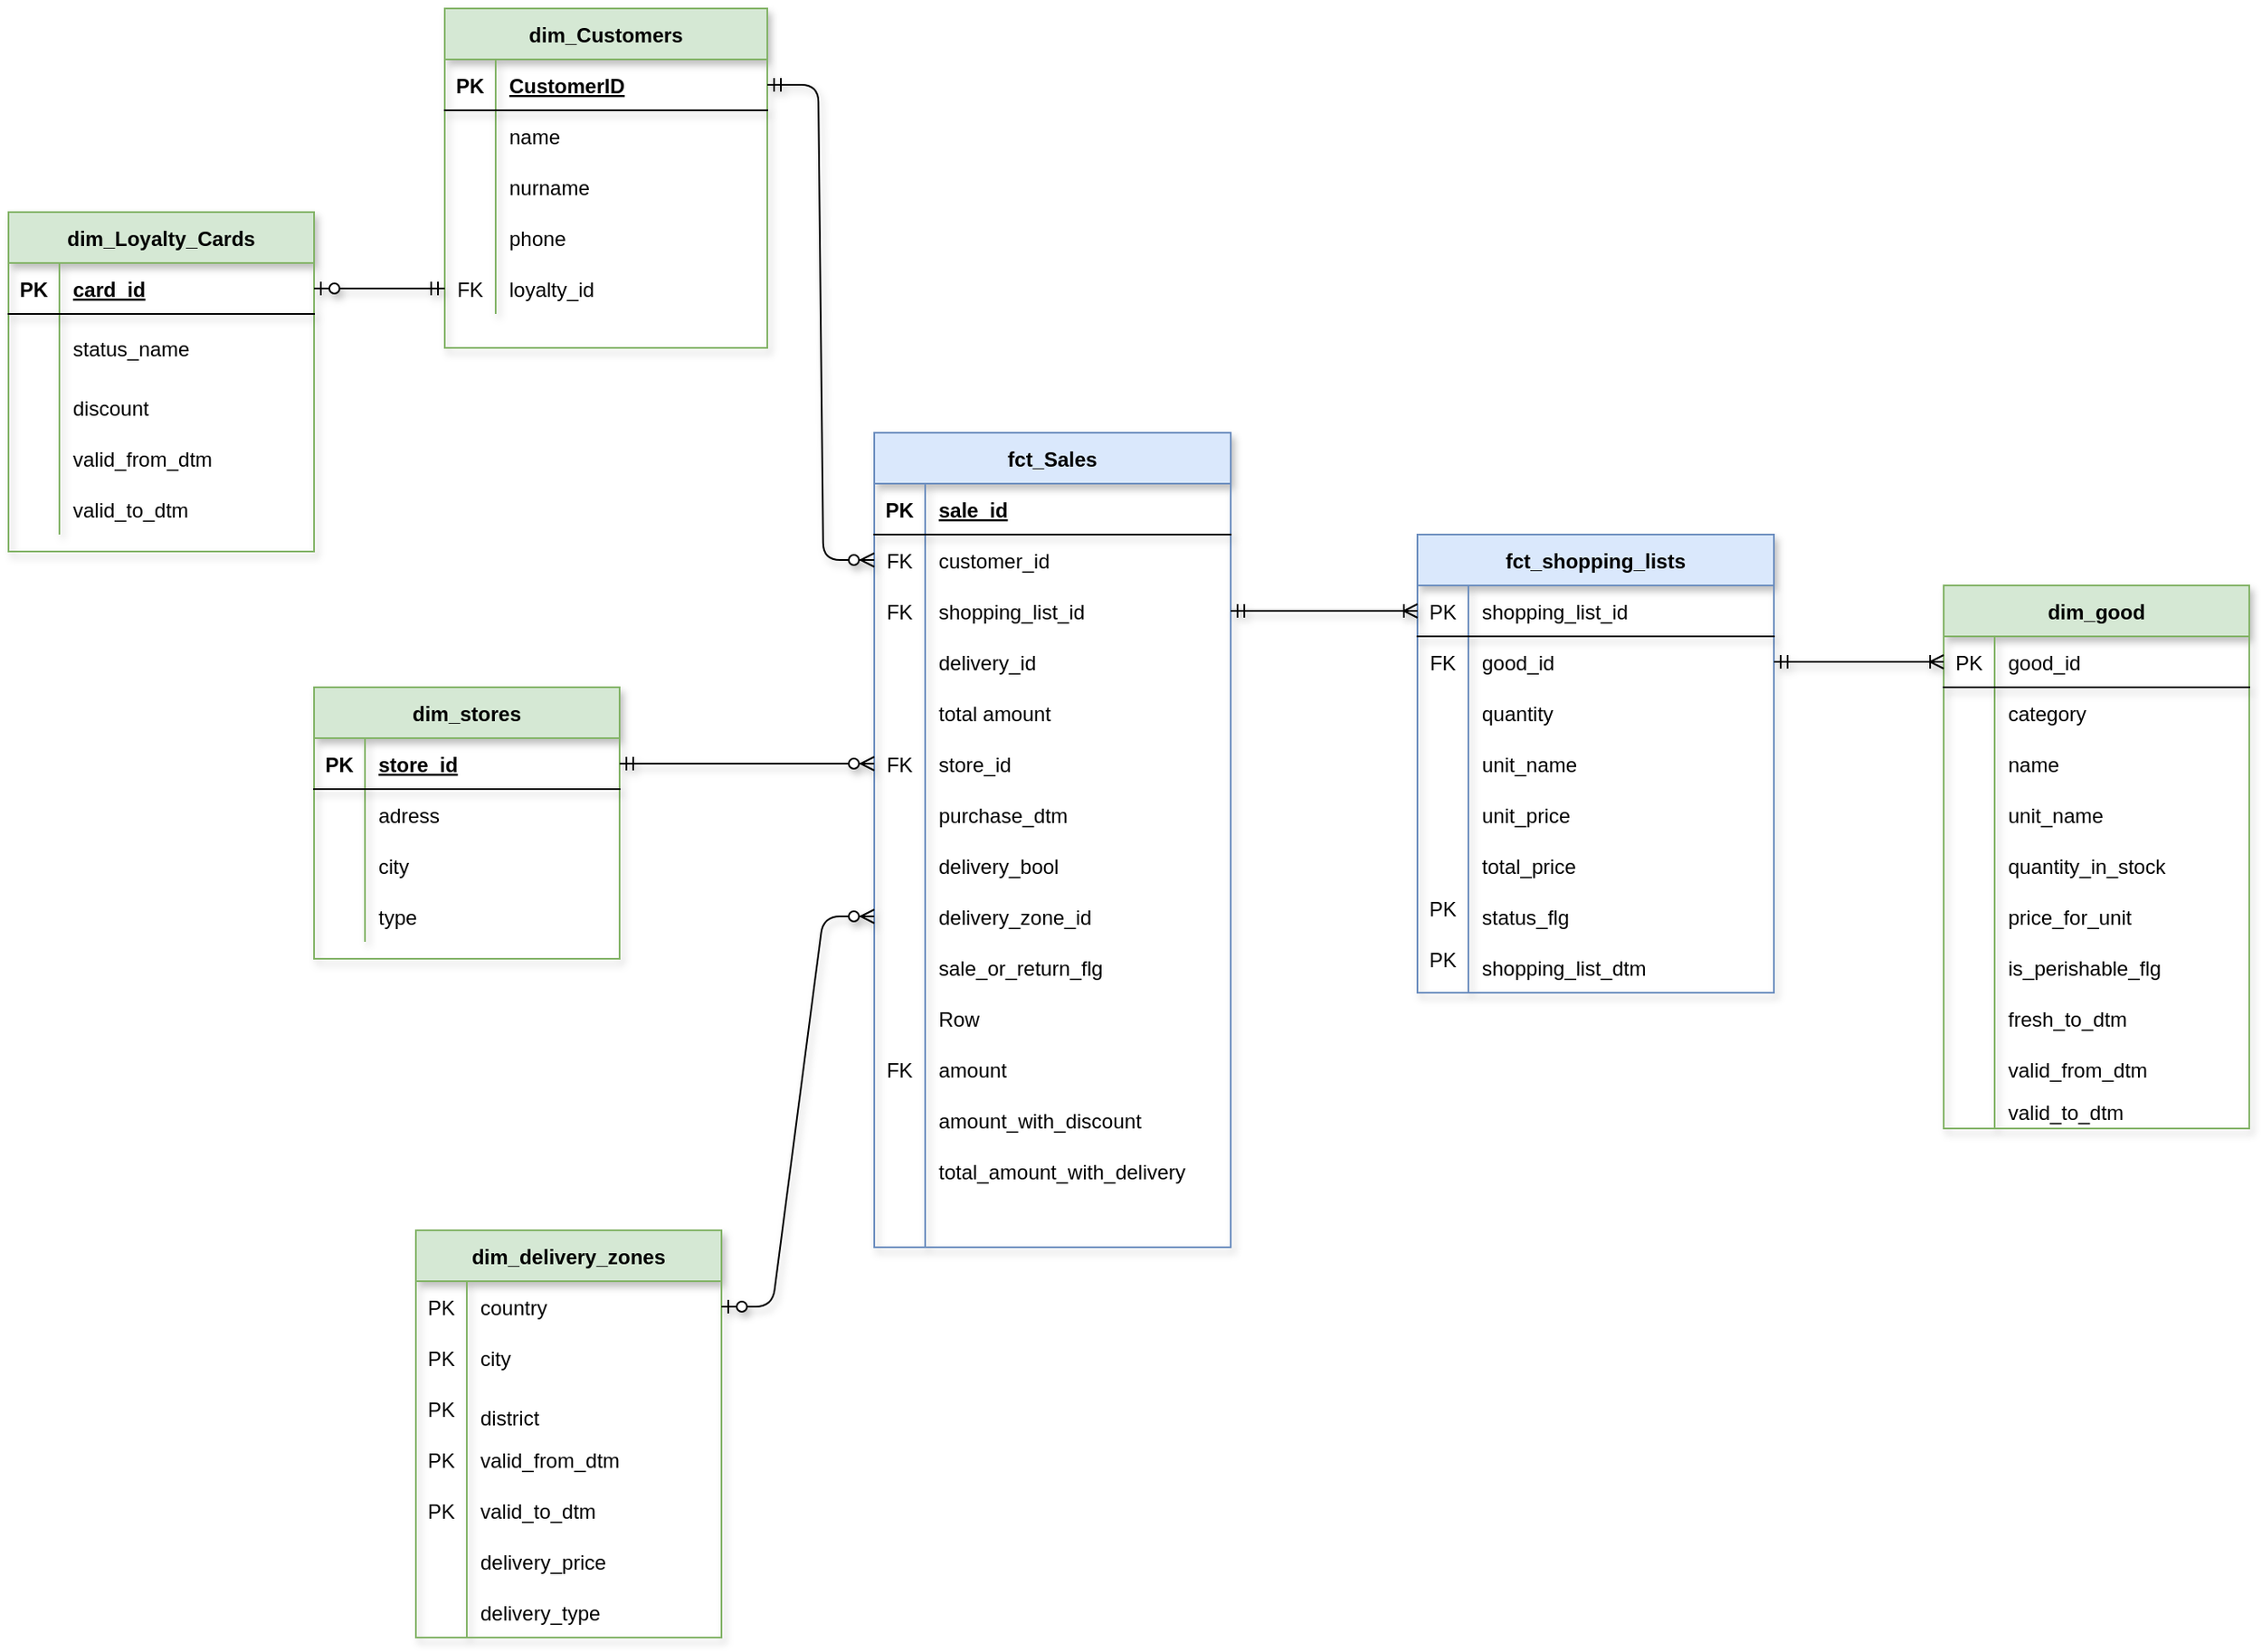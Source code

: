 <mxfile version="15.0.5" type="github">
  <diagram id="3vztMz24TurzWw2ImpLo" name="Page-1">
    <mxGraphModel dx="3254" dy="2150" grid="1" gridSize="10" guides="1" tooltips="1" connect="1" arrows="1" fold="1" page="1" pageScale="1" pageWidth="827" pageHeight="1169" math="0" shadow="0">
      <root>
        <mxCell id="0" />
        <mxCell id="1" parent="0" />
        <mxCell id="bvBYRbE7kQgS4omnUVZM-2" value="fct_Sales" style="shape=table;startSize=30;container=1;collapsible=1;childLayout=tableLayout;fixedRows=1;rowLines=0;fontStyle=1;align=center;resizeLast=1;fillColor=#dae8fc;strokeColor=#6c8ebf;shadow=1;" parent="1" vertex="1">
          <mxGeometry x="-600" y="-770" width="210" height="480" as="geometry" />
        </mxCell>
        <mxCell id="bvBYRbE7kQgS4omnUVZM-3" value="" style="shape=partialRectangle;collapsible=0;dropTarget=0;pointerEvents=0;fillColor=none;top=0;left=0;bottom=1;right=0;points=[[0,0.5],[1,0.5]];portConstraint=eastwest;shadow=1;" parent="bvBYRbE7kQgS4omnUVZM-2" vertex="1">
          <mxGeometry y="30" width="210" height="30" as="geometry" />
        </mxCell>
        <mxCell id="bvBYRbE7kQgS4omnUVZM-4" value="PK" style="shape=partialRectangle;connectable=0;fillColor=none;top=0;left=0;bottom=0;right=0;fontStyle=1;overflow=hidden;shadow=1;" parent="bvBYRbE7kQgS4omnUVZM-3" vertex="1">
          <mxGeometry width="30" height="30" as="geometry" />
        </mxCell>
        <mxCell id="bvBYRbE7kQgS4omnUVZM-5" value="sale_id" style="shape=partialRectangle;connectable=0;fillColor=none;top=0;left=0;bottom=0;right=0;align=left;spacingLeft=6;fontStyle=5;overflow=hidden;shadow=1;" parent="bvBYRbE7kQgS4omnUVZM-3" vertex="1">
          <mxGeometry x="30" width="180" height="30" as="geometry" />
        </mxCell>
        <mxCell id="bvBYRbE7kQgS4omnUVZM-6" value="" style="shape=partialRectangle;collapsible=0;dropTarget=0;pointerEvents=0;fillColor=none;top=0;left=0;bottom=0;right=0;points=[[0,0.5],[1,0.5]];portConstraint=eastwest;shadow=1;" parent="bvBYRbE7kQgS4omnUVZM-2" vertex="1">
          <mxGeometry y="60" width="210" height="30" as="geometry" />
        </mxCell>
        <mxCell id="bvBYRbE7kQgS4omnUVZM-7" value="FK" style="shape=partialRectangle;connectable=0;fillColor=none;top=0;left=0;bottom=0;right=0;editable=1;overflow=hidden;shadow=1;" parent="bvBYRbE7kQgS4omnUVZM-6" vertex="1">
          <mxGeometry width="30" height="30" as="geometry" />
        </mxCell>
        <mxCell id="bvBYRbE7kQgS4omnUVZM-8" value="customer_id" style="shape=partialRectangle;connectable=0;fillColor=none;top=0;left=0;bottom=0;right=0;align=left;spacingLeft=6;overflow=hidden;shadow=1;" parent="bvBYRbE7kQgS4omnUVZM-6" vertex="1">
          <mxGeometry x="30" width="180" height="30" as="geometry" />
        </mxCell>
        <mxCell id="2JttBLaBgeeHRUkPsfev-102" value="" style="shape=partialRectangle;collapsible=0;dropTarget=0;pointerEvents=0;fillColor=none;top=0;left=0;bottom=0;right=0;points=[[0,0.5],[1,0.5]];portConstraint=eastwest;shadow=1;" parent="bvBYRbE7kQgS4omnUVZM-2" vertex="1">
          <mxGeometry y="90" width="210" height="30" as="geometry" />
        </mxCell>
        <mxCell id="2JttBLaBgeeHRUkPsfev-103" value="FK" style="shape=partialRectangle;connectable=0;fillColor=none;top=0;left=0;bottom=0;right=0;fontStyle=0;overflow=hidden;shadow=1;" parent="2JttBLaBgeeHRUkPsfev-102" vertex="1">
          <mxGeometry width="30" height="30" as="geometry" />
        </mxCell>
        <mxCell id="2JttBLaBgeeHRUkPsfev-104" value="shopping_list_id" style="shape=partialRectangle;connectable=0;fillColor=none;top=0;left=0;bottom=0;right=0;align=left;spacingLeft=6;fontStyle=0;overflow=hidden;shadow=1;" parent="2JttBLaBgeeHRUkPsfev-102" vertex="1">
          <mxGeometry x="30" width="180" height="30" as="geometry" />
        </mxCell>
        <mxCell id="bvBYRbE7kQgS4omnUVZM-9" value="" style="shape=partialRectangle;collapsible=0;dropTarget=0;pointerEvents=0;fillColor=none;top=0;left=0;bottom=0;right=0;points=[[0,0.5],[1,0.5]];portConstraint=eastwest;shadow=1;" parent="bvBYRbE7kQgS4omnUVZM-2" vertex="1">
          <mxGeometry y="120" width="210" height="30" as="geometry" />
        </mxCell>
        <mxCell id="bvBYRbE7kQgS4omnUVZM-10" value="" style="shape=partialRectangle;connectable=0;fillColor=none;top=0;left=0;bottom=0;right=0;editable=1;overflow=hidden;shadow=1;" parent="bvBYRbE7kQgS4omnUVZM-9" vertex="1">
          <mxGeometry width="30" height="30" as="geometry" />
        </mxCell>
        <mxCell id="bvBYRbE7kQgS4omnUVZM-11" value="delivery_id" style="shape=partialRectangle;connectable=0;fillColor=none;top=0;left=0;bottom=0;right=0;align=left;spacingLeft=6;overflow=hidden;shadow=1;" parent="bvBYRbE7kQgS4omnUVZM-9" vertex="1">
          <mxGeometry x="30" width="180" height="30" as="geometry" />
        </mxCell>
        <mxCell id="AbIgpDq-_zw52gkLQe48-42" value="" style="shape=partialRectangle;collapsible=0;dropTarget=0;pointerEvents=0;fillColor=none;top=0;left=0;bottom=0;right=0;points=[[0,0.5],[1,0.5]];portConstraint=eastwest;align=left;shadow=1;" parent="bvBYRbE7kQgS4omnUVZM-2" vertex="1">
          <mxGeometry y="150" width="210" height="30" as="geometry" />
        </mxCell>
        <mxCell id="AbIgpDq-_zw52gkLQe48-43" value="" style="shape=partialRectangle;connectable=0;fillColor=none;top=0;left=0;bottom=0;right=0;fontStyle=0;overflow=hidden;shadow=1;" parent="AbIgpDq-_zw52gkLQe48-42" vertex="1">
          <mxGeometry width="30" height="30" as="geometry" />
        </mxCell>
        <mxCell id="AbIgpDq-_zw52gkLQe48-44" value="total amount" style="shape=partialRectangle;connectable=0;fillColor=none;top=0;left=0;bottom=0;right=0;align=left;spacingLeft=6;fontStyle=0;overflow=hidden;shadow=1;" parent="AbIgpDq-_zw52gkLQe48-42" vertex="1">
          <mxGeometry x="30" width="180" height="30" as="geometry" />
        </mxCell>
        <mxCell id="AbIgpDq-_zw52gkLQe48-46" value="" style="shape=partialRectangle;collapsible=0;dropTarget=0;pointerEvents=0;fillColor=none;top=0;left=0;bottom=0;right=0;points=[[0,0.5],[1,0.5]];portConstraint=eastwest;shadow=1;" parent="bvBYRbE7kQgS4omnUVZM-2" vertex="1">
          <mxGeometry y="180" width="210" height="30" as="geometry" />
        </mxCell>
        <mxCell id="AbIgpDq-_zw52gkLQe48-47" value="FK" style="shape=partialRectangle;connectable=0;fillColor=none;top=0;left=0;bottom=0;right=0;fontStyle=0;overflow=hidden;shadow=1;" parent="AbIgpDq-_zw52gkLQe48-46" vertex="1">
          <mxGeometry width="30" height="30" as="geometry" />
        </mxCell>
        <mxCell id="AbIgpDq-_zw52gkLQe48-48" value="store_id" style="shape=partialRectangle;connectable=0;fillColor=none;top=0;left=0;bottom=0;right=0;align=left;spacingLeft=6;fontStyle=0;overflow=hidden;shadow=1;" parent="AbIgpDq-_zw52gkLQe48-46" vertex="1">
          <mxGeometry x="30" width="180" height="30" as="geometry" />
        </mxCell>
        <mxCell id="AbIgpDq-_zw52gkLQe48-50" value="" style="shape=partialRectangle;collapsible=0;dropTarget=0;pointerEvents=0;fillColor=none;top=0;left=0;bottom=0;right=0;points=[[0,0.5],[1,0.5]];portConstraint=eastwest;shadow=1;" parent="bvBYRbE7kQgS4omnUVZM-2" vertex="1">
          <mxGeometry y="210" width="210" height="30" as="geometry" />
        </mxCell>
        <mxCell id="AbIgpDq-_zw52gkLQe48-51" value="" style="shape=partialRectangle;connectable=0;fillColor=none;top=0;left=0;bottom=0;right=0;fontStyle=0;overflow=hidden;shadow=1;" parent="AbIgpDq-_zw52gkLQe48-50" vertex="1">
          <mxGeometry width="30" height="30" as="geometry" />
        </mxCell>
        <mxCell id="AbIgpDq-_zw52gkLQe48-52" value="purchase_dtm" style="shape=partialRectangle;connectable=0;fillColor=none;top=0;left=0;bottom=0;right=0;align=left;spacingLeft=6;fontStyle=0;overflow=hidden;shadow=1;" parent="AbIgpDq-_zw52gkLQe48-50" vertex="1">
          <mxGeometry x="30" width="180" height="30" as="geometry" />
        </mxCell>
        <mxCell id="ls4i8sB4guF4dH7JO23H-52" value="" style="shape=partialRectangle;collapsible=0;dropTarget=0;pointerEvents=0;fillColor=none;top=0;left=0;bottom=0;right=0;points=[[0,0.5],[1,0.5]];portConstraint=eastwest;shadow=1;" vertex="1" parent="bvBYRbE7kQgS4omnUVZM-2">
          <mxGeometry y="240" width="210" height="30" as="geometry" />
        </mxCell>
        <mxCell id="ls4i8sB4guF4dH7JO23H-53" value="" style="shape=partialRectangle;connectable=0;fillColor=none;top=0;left=0;bottom=0;right=0;editable=1;overflow=hidden;shadow=1;" vertex="1" parent="ls4i8sB4guF4dH7JO23H-52">
          <mxGeometry width="30" height="30" as="geometry" />
        </mxCell>
        <mxCell id="ls4i8sB4guF4dH7JO23H-54" value="delivery_bool" style="shape=partialRectangle;connectable=0;fillColor=none;top=0;left=0;bottom=0;right=0;align=left;spacingLeft=6;overflow=hidden;shadow=1;" vertex="1" parent="ls4i8sB4guF4dH7JO23H-52">
          <mxGeometry x="30" width="180" height="30" as="geometry" />
        </mxCell>
        <mxCell id="ls4i8sB4guF4dH7JO23H-58" value="" style="shape=partialRectangle;collapsible=0;dropTarget=0;pointerEvents=0;fillColor=none;top=0;left=0;bottom=0;right=0;points=[[0,0.5],[1,0.5]];portConstraint=eastwest;shadow=1;" vertex="1" parent="bvBYRbE7kQgS4omnUVZM-2">
          <mxGeometry y="270" width="210" height="30" as="geometry" />
        </mxCell>
        <mxCell id="ls4i8sB4guF4dH7JO23H-59" value="" style="shape=partialRectangle;connectable=0;fillColor=none;top=0;left=0;bottom=0;right=0;editable=1;overflow=hidden;shadow=1;" vertex="1" parent="ls4i8sB4guF4dH7JO23H-58">
          <mxGeometry width="30" height="30" as="geometry" />
        </mxCell>
        <mxCell id="ls4i8sB4guF4dH7JO23H-60" value="delivery_zone_id" style="shape=partialRectangle;connectable=0;fillColor=none;top=0;left=0;bottom=0;right=0;align=left;spacingLeft=6;overflow=hidden;shadow=1;" vertex="1" parent="ls4i8sB4guF4dH7JO23H-58">
          <mxGeometry x="30" width="180" height="30" as="geometry" />
        </mxCell>
        <mxCell id="teq1aFW5qWjfhTC98Dd9-1" value="" style="shape=partialRectangle;collapsible=0;dropTarget=0;pointerEvents=0;fillColor=none;top=0;left=0;bottom=0;right=0;points=[[0,0.5],[1,0.5]];portConstraint=eastwest;shadow=1;" parent="bvBYRbE7kQgS4omnUVZM-2" vertex="1">
          <mxGeometry y="300" width="210" height="30" as="geometry" />
        </mxCell>
        <mxCell id="teq1aFW5qWjfhTC98Dd9-2" value="" style="shape=partialRectangle;connectable=0;fillColor=none;top=0;left=0;bottom=0;right=0;editable=1;overflow=hidden;shadow=1;" parent="teq1aFW5qWjfhTC98Dd9-1" vertex="1">
          <mxGeometry width="30" height="30" as="geometry" />
        </mxCell>
        <mxCell id="teq1aFW5qWjfhTC98Dd9-3" value="sale_or_return_flg" style="shape=partialRectangle;connectable=0;fillColor=none;top=0;left=0;bottom=0;right=0;align=left;spacingLeft=6;overflow=hidden;shadow=1;" parent="teq1aFW5qWjfhTC98Dd9-1" vertex="1">
          <mxGeometry x="30" width="180" height="30" as="geometry" />
        </mxCell>
        <mxCell id="ls4i8sB4guF4dH7JO23H-129" value="" style="shape=partialRectangle;collapsible=0;dropTarget=0;pointerEvents=0;fillColor=none;top=0;left=0;bottom=0;right=0;points=[[0,0.5],[1,0.5]];portConstraint=eastwest;shadow=1;" vertex="1" parent="bvBYRbE7kQgS4omnUVZM-2">
          <mxGeometry y="330" width="210" height="30" as="geometry" />
        </mxCell>
        <mxCell id="ls4i8sB4guF4dH7JO23H-130" value="" style="shape=partialRectangle;connectable=0;fillColor=none;top=0;left=0;bottom=0;right=0;editable=1;overflow=hidden;shadow=1;" vertex="1" parent="ls4i8sB4guF4dH7JO23H-129">
          <mxGeometry width="30" height="30" as="geometry" />
        </mxCell>
        <mxCell id="ls4i8sB4guF4dH7JO23H-131" value="Row" style="shape=partialRectangle;connectable=0;fillColor=none;top=0;left=0;bottom=0;right=0;align=left;spacingLeft=6;overflow=hidden;shadow=1;" vertex="1" parent="ls4i8sB4guF4dH7JO23H-129">
          <mxGeometry x="30" width="180" height="30" as="geometry" />
        </mxCell>
        <mxCell id="bvBYRbE7kQgS4omnUVZM-12" value="" style="shape=partialRectangle;collapsible=0;dropTarget=0;pointerEvents=0;fillColor=none;top=0;left=0;bottom=0;right=0;points=[[0,0.5],[1,0.5]];portConstraint=eastwest;shadow=1;" parent="bvBYRbE7kQgS4omnUVZM-2" vertex="1">
          <mxGeometry y="360" width="210" height="30" as="geometry" />
        </mxCell>
        <mxCell id="bvBYRbE7kQgS4omnUVZM-13" value="" style="shape=partialRectangle;connectable=0;fillColor=none;top=0;left=0;bottom=0;right=0;editable=1;overflow=hidden;shadow=1;" parent="bvBYRbE7kQgS4omnUVZM-12" vertex="1">
          <mxGeometry width="30" height="30" as="geometry" />
        </mxCell>
        <mxCell id="bvBYRbE7kQgS4omnUVZM-14" value="amount" style="shape=partialRectangle;connectable=0;fillColor=none;top=0;left=0;bottom=0;right=0;align=left;spacingLeft=6;overflow=hidden;shadow=1;" parent="bvBYRbE7kQgS4omnUVZM-12" vertex="1">
          <mxGeometry x="30" width="180" height="30" as="geometry" />
        </mxCell>
        <mxCell id="2JttBLaBgeeHRUkPsfev-108" value="" style="shape=partialRectangle;collapsible=0;dropTarget=0;pointerEvents=0;fillColor=none;top=0;left=0;bottom=0;right=0;points=[[0,0.5],[1,0.5]];portConstraint=eastwest;shadow=1;" parent="bvBYRbE7kQgS4omnUVZM-2" vertex="1">
          <mxGeometry y="390" width="210" height="30" as="geometry" />
        </mxCell>
        <mxCell id="2JttBLaBgeeHRUkPsfev-109" value="" style="shape=partialRectangle;connectable=0;fillColor=none;top=0;left=0;bottom=0;right=0;editable=1;overflow=hidden;shadow=1;" parent="2JttBLaBgeeHRUkPsfev-108" vertex="1">
          <mxGeometry width="30" height="30" as="geometry" />
        </mxCell>
        <mxCell id="2JttBLaBgeeHRUkPsfev-110" value="amount_with_discount" style="shape=partialRectangle;connectable=0;fillColor=none;top=0;left=0;bottom=0;right=0;align=left;spacingLeft=6;overflow=hidden;shadow=1;" parent="2JttBLaBgeeHRUkPsfev-108" vertex="1">
          <mxGeometry x="30" width="180" height="30" as="geometry" />
        </mxCell>
        <mxCell id="2JttBLaBgeeHRUkPsfev-105" value="" style="shape=partialRectangle;collapsible=0;dropTarget=0;pointerEvents=0;fillColor=none;top=0;left=0;bottom=0;right=0;points=[[0,0.5],[1,0.5]];portConstraint=eastwest;shadow=1;" parent="bvBYRbE7kQgS4omnUVZM-2" vertex="1">
          <mxGeometry y="420" width="210" height="30" as="geometry" />
        </mxCell>
        <mxCell id="2JttBLaBgeeHRUkPsfev-106" value="" style="shape=partialRectangle;connectable=0;fillColor=none;top=0;left=0;bottom=0;right=0;editable=1;overflow=hidden;shadow=1;" parent="2JttBLaBgeeHRUkPsfev-105" vertex="1">
          <mxGeometry width="30" height="30" as="geometry" />
        </mxCell>
        <mxCell id="2JttBLaBgeeHRUkPsfev-107" value="total_amount_with_delivery" style="shape=partialRectangle;connectable=0;fillColor=none;top=0;left=0;bottom=0;right=0;align=left;spacingLeft=6;overflow=hidden;shadow=1;" parent="2JttBLaBgeeHRUkPsfev-105" vertex="1">
          <mxGeometry x="30" width="180" height="30" as="geometry" />
        </mxCell>
        <mxCell id="AbIgpDq-_zw52gkLQe48-56" value="" style="shape=partialRectangle;collapsible=0;dropTarget=0;pointerEvents=0;fillColor=none;top=0;left=0;bottom=0;right=0;points=[[0,0.5],[1,0.5]];portConstraint=eastwest;shadow=1;" parent="bvBYRbE7kQgS4omnUVZM-2" vertex="1">
          <mxGeometry y="450" width="210" height="30" as="geometry" />
        </mxCell>
        <mxCell id="AbIgpDq-_zw52gkLQe48-57" value="" style="shape=partialRectangle;connectable=0;fillColor=none;top=0;left=0;bottom=0;right=0;fontStyle=0;overflow=hidden;shadow=1;" parent="AbIgpDq-_zw52gkLQe48-56" vertex="1">
          <mxGeometry width="30" height="30" as="geometry" />
        </mxCell>
        <mxCell id="AbIgpDq-_zw52gkLQe48-58" value="" style="shape=partialRectangle;connectable=0;fillColor=none;top=0;left=0;bottom=0;right=0;align=left;spacingLeft=6;fontStyle=0;overflow=hidden;shadow=1;" parent="AbIgpDq-_zw52gkLQe48-56" vertex="1">
          <mxGeometry x="30" width="180" height="30" as="geometry" />
        </mxCell>
        <mxCell id="bvBYRbE7kQgS4omnUVZM-15" value="dim_Customers" style="shape=table;startSize=30;container=1;collapsible=1;childLayout=tableLayout;fixedRows=1;rowLines=0;fontStyle=1;align=center;resizeLast=1;fillColor=#d5e8d4;strokeColor=#82b366;shadow=1;" parent="1" vertex="1">
          <mxGeometry x="-853" y="-1020" width="190" height="200" as="geometry" />
        </mxCell>
        <mxCell id="bvBYRbE7kQgS4omnUVZM-16" value="" style="shape=partialRectangle;collapsible=0;dropTarget=0;pointerEvents=0;fillColor=none;top=0;left=0;bottom=1;right=0;points=[[0,0.5],[1,0.5]];portConstraint=eastwest;shadow=1;" parent="bvBYRbE7kQgS4omnUVZM-15" vertex="1">
          <mxGeometry y="30" width="190" height="30" as="geometry" />
        </mxCell>
        <mxCell id="bvBYRbE7kQgS4omnUVZM-17" value="PK" style="shape=partialRectangle;connectable=0;fillColor=none;top=0;left=0;bottom=0;right=0;fontStyle=1;overflow=hidden;shadow=1;" parent="bvBYRbE7kQgS4omnUVZM-16" vertex="1">
          <mxGeometry width="30" height="30" as="geometry" />
        </mxCell>
        <mxCell id="bvBYRbE7kQgS4omnUVZM-18" value="CustomerID" style="shape=partialRectangle;connectable=0;fillColor=none;top=0;left=0;bottom=0;right=0;align=left;spacingLeft=6;fontStyle=5;overflow=hidden;shadow=1;" parent="bvBYRbE7kQgS4omnUVZM-16" vertex="1">
          <mxGeometry x="30" width="160" height="30" as="geometry" />
        </mxCell>
        <mxCell id="bvBYRbE7kQgS4omnUVZM-19" value="" style="shape=partialRectangle;collapsible=0;dropTarget=0;pointerEvents=0;fillColor=none;top=0;left=0;bottom=0;right=0;points=[[0,0.5],[1,0.5]];portConstraint=eastwest;shadow=1;" parent="bvBYRbE7kQgS4omnUVZM-15" vertex="1">
          <mxGeometry y="60" width="190" height="30" as="geometry" />
        </mxCell>
        <mxCell id="bvBYRbE7kQgS4omnUVZM-20" value="" style="shape=partialRectangle;connectable=0;fillColor=none;top=0;left=0;bottom=0;right=0;editable=1;overflow=hidden;shadow=1;" parent="bvBYRbE7kQgS4omnUVZM-19" vertex="1">
          <mxGeometry width="30" height="30" as="geometry" />
        </mxCell>
        <mxCell id="bvBYRbE7kQgS4omnUVZM-21" value="name" style="shape=partialRectangle;connectable=0;fillColor=none;top=0;left=0;bottom=0;right=0;align=left;spacingLeft=6;overflow=hidden;shadow=1;" parent="bvBYRbE7kQgS4omnUVZM-19" vertex="1">
          <mxGeometry x="30" width="160" height="30" as="geometry" />
        </mxCell>
        <mxCell id="bvBYRbE7kQgS4omnUVZM-22" value="" style="shape=partialRectangle;collapsible=0;dropTarget=0;pointerEvents=0;fillColor=none;top=0;left=0;bottom=0;right=0;points=[[0,0.5],[1,0.5]];portConstraint=eastwest;shadow=1;" parent="bvBYRbE7kQgS4omnUVZM-15" vertex="1">
          <mxGeometry y="90" width="190" height="30" as="geometry" />
        </mxCell>
        <mxCell id="bvBYRbE7kQgS4omnUVZM-23" value="" style="shape=partialRectangle;connectable=0;fillColor=none;top=0;left=0;bottom=0;right=0;editable=1;overflow=hidden;shadow=1;" parent="bvBYRbE7kQgS4omnUVZM-22" vertex="1">
          <mxGeometry width="30" height="30" as="geometry" />
        </mxCell>
        <mxCell id="bvBYRbE7kQgS4omnUVZM-24" value="nurname" style="shape=partialRectangle;connectable=0;fillColor=none;top=0;left=0;bottom=0;right=0;align=left;spacingLeft=6;overflow=hidden;shadow=1;" parent="bvBYRbE7kQgS4omnUVZM-22" vertex="1">
          <mxGeometry x="30" width="160" height="30" as="geometry" />
        </mxCell>
        <mxCell id="bvBYRbE7kQgS4omnUVZM-25" value="" style="shape=partialRectangle;collapsible=0;dropTarget=0;pointerEvents=0;fillColor=none;top=0;left=0;bottom=0;right=0;points=[[0,0.5],[1,0.5]];portConstraint=eastwest;shadow=1;" parent="bvBYRbE7kQgS4omnUVZM-15" vertex="1">
          <mxGeometry y="120" width="190" height="30" as="geometry" />
        </mxCell>
        <mxCell id="bvBYRbE7kQgS4omnUVZM-26" value="" style="shape=partialRectangle;connectable=0;fillColor=none;top=0;left=0;bottom=0;right=0;editable=1;overflow=hidden;shadow=1;" parent="bvBYRbE7kQgS4omnUVZM-25" vertex="1">
          <mxGeometry width="30" height="30" as="geometry" />
        </mxCell>
        <mxCell id="bvBYRbE7kQgS4omnUVZM-27" value="phone" style="shape=partialRectangle;connectable=0;fillColor=none;top=0;left=0;bottom=0;right=0;align=left;spacingLeft=6;overflow=hidden;shadow=1;" parent="bvBYRbE7kQgS4omnUVZM-25" vertex="1">
          <mxGeometry x="30" width="160" height="30" as="geometry" />
        </mxCell>
        <mxCell id="AbIgpDq-_zw52gkLQe48-35" value="" style="shape=partialRectangle;collapsible=0;dropTarget=0;pointerEvents=0;fillColor=none;top=0;left=0;bottom=0;right=0;points=[[0,0.5],[1,0.5]];portConstraint=eastwest;shadow=1;" parent="bvBYRbE7kQgS4omnUVZM-15" vertex="1">
          <mxGeometry y="150" width="190" height="30" as="geometry" />
        </mxCell>
        <mxCell id="AbIgpDq-_zw52gkLQe48-36" value="FK" style="shape=partialRectangle;connectable=0;fillColor=none;top=0;left=0;bottom=0;right=0;fontStyle=0;overflow=hidden;shadow=1;" parent="AbIgpDq-_zw52gkLQe48-35" vertex="1">
          <mxGeometry width="30" height="30" as="geometry" />
        </mxCell>
        <mxCell id="AbIgpDq-_zw52gkLQe48-37" value="loyalty_id" style="shape=partialRectangle;connectable=0;fillColor=none;top=0;left=0;bottom=0;right=0;align=left;spacingLeft=6;fontStyle=0;overflow=hidden;shadow=1;" parent="AbIgpDq-_zw52gkLQe48-35" vertex="1">
          <mxGeometry x="30" width="160" height="30" as="geometry" />
        </mxCell>
        <mxCell id="bvBYRbE7kQgS4omnUVZM-28" value="dim_stores" style="shape=table;startSize=30;container=1;collapsible=1;childLayout=tableLayout;fixedRows=1;rowLines=0;fontStyle=1;align=center;resizeLast=1;fillColor=#d5e8d4;strokeColor=#82b366;shadow=1;" parent="1" vertex="1">
          <mxGeometry x="-930" y="-620" width="180" height="160" as="geometry" />
        </mxCell>
        <mxCell id="bvBYRbE7kQgS4omnUVZM-29" value="" style="shape=partialRectangle;collapsible=0;dropTarget=0;pointerEvents=0;fillColor=none;top=0;left=0;bottom=1;right=0;points=[[0,0.5],[1,0.5]];portConstraint=eastwest;shadow=1;" parent="bvBYRbE7kQgS4omnUVZM-28" vertex="1">
          <mxGeometry y="30" width="180" height="30" as="geometry" />
        </mxCell>
        <mxCell id="bvBYRbE7kQgS4omnUVZM-30" value="PK" style="shape=partialRectangle;connectable=0;fillColor=none;top=0;left=0;bottom=0;right=0;fontStyle=1;overflow=hidden;shadow=1;" parent="bvBYRbE7kQgS4omnUVZM-29" vertex="1">
          <mxGeometry width="30" height="30" as="geometry" />
        </mxCell>
        <mxCell id="bvBYRbE7kQgS4omnUVZM-31" value="store_id" style="shape=partialRectangle;connectable=0;fillColor=none;top=0;left=0;bottom=0;right=0;align=left;spacingLeft=6;fontStyle=5;overflow=hidden;shadow=1;" parent="bvBYRbE7kQgS4omnUVZM-29" vertex="1">
          <mxGeometry x="30" width="150" height="30" as="geometry" />
        </mxCell>
        <mxCell id="bvBYRbE7kQgS4omnUVZM-32" value="" style="shape=partialRectangle;collapsible=0;dropTarget=0;pointerEvents=0;fillColor=none;top=0;left=0;bottom=0;right=0;points=[[0,0.5],[1,0.5]];portConstraint=eastwest;shadow=1;" parent="bvBYRbE7kQgS4omnUVZM-28" vertex="1">
          <mxGeometry y="60" width="180" height="30" as="geometry" />
        </mxCell>
        <mxCell id="bvBYRbE7kQgS4omnUVZM-33" value="" style="shape=partialRectangle;connectable=0;fillColor=none;top=0;left=0;bottom=0;right=0;editable=1;overflow=hidden;shadow=1;" parent="bvBYRbE7kQgS4omnUVZM-32" vertex="1">
          <mxGeometry width="30" height="30" as="geometry" />
        </mxCell>
        <mxCell id="bvBYRbE7kQgS4omnUVZM-34" value="adress" style="shape=partialRectangle;connectable=0;fillColor=none;top=0;left=0;bottom=0;right=0;align=left;spacingLeft=6;overflow=hidden;shadow=1;" parent="bvBYRbE7kQgS4omnUVZM-32" vertex="1">
          <mxGeometry x="30" width="150" height="30" as="geometry" />
        </mxCell>
        <mxCell id="bvBYRbE7kQgS4omnUVZM-35" value="" style="shape=partialRectangle;collapsible=0;dropTarget=0;pointerEvents=0;fillColor=none;top=0;left=0;bottom=0;right=0;points=[[0,0.5],[1,0.5]];portConstraint=eastwest;shadow=1;" parent="bvBYRbE7kQgS4omnUVZM-28" vertex="1">
          <mxGeometry y="90" width="180" height="30" as="geometry" />
        </mxCell>
        <mxCell id="bvBYRbE7kQgS4omnUVZM-36" value="" style="shape=partialRectangle;connectable=0;fillColor=none;top=0;left=0;bottom=0;right=0;editable=1;overflow=hidden;shadow=1;" parent="bvBYRbE7kQgS4omnUVZM-35" vertex="1">
          <mxGeometry width="30" height="30" as="geometry" />
        </mxCell>
        <mxCell id="bvBYRbE7kQgS4omnUVZM-37" value="city" style="shape=partialRectangle;connectable=0;fillColor=none;top=0;left=0;bottom=0;right=0;align=left;spacingLeft=6;overflow=hidden;shadow=1;" parent="bvBYRbE7kQgS4omnUVZM-35" vertex="1">
          <mxGeometry x="30" width="150" height="30" as="geometry" />
        </mxCell>
        <mxCell id="bvBYRbE7kQgS4omnUVZM-38" value="" style="shape=partialRectangle;collapsible=0;dropTarget=0;pointerEvents=0;fillColor=none;top=0;left=0;bottom=0;right=0;points=[[0,0.5],[1,0.5]];portConstraint=eastwest;shadow=1;" parent="bvBYRbE7kQgS4omnUVZM-28" vertex="1">
          <mxGeometry y="120" width="180" height="30" as="geometry" />
        </mxCell>
        <mxCell id="bvBYRbE7kQgS4omnUVZM-39" value="" style="shape=partialRectangle;connectable=0;fillColor=none;top=0;left=0;bottom=0;right=0;editable=1;overflow=hidden;shadow=1;" parent="bvBYRbE7kQgS4omnUVZM-38" vertex="1">
          <mxGeometry width="30" height="30" as="geometry" />
        </mxCell>
        <mxCell id="bvBYRbE7kQgS4omnUVZM-40" value="type" style="shape=partialRectangle;connectable=0;fillColor=none;top=0;left=0;bottom=0;right=0;align=left;spacingLeft=6;overflow=hidden;shadow=1;" parent="bvBYRbE7kQgS4omnUVZM-38" vertex="1">
          <mxGeometry x="30" width="150" height="30" as="geometry" />
        </mxCell>
        <mxCell id="bvBYRbE7kQgS4omnUVZM-75" value="dim_Loyalty_Cards" style="shape=table;startSize=30;container=1;collapsible=1;childLayout=tableLayout;fixedRows=1;rowLines=0;fontStyle=1;align=center;resizeLast=1;fillColor=#d5e8d4;strokeColor=#82b366;shadow=1;" parent="1" vertex="1">
          <mxGeometry x="-1110" y="-900" width="180" height="200" as="geometry" />
        </mxCell>
        <mxCell id="bvBYRbE7kQgS4omnUVZM-76" value="" style="shape=partialRectangle;collapsible=0;dropTarget=0;pointerEvents=0;fillColor=none;top=0;left=0;bottom=1;right=0;points=[[0,0.5],[1,0.5]];portConstraint=eastwest;shadow=1;" parent="bvBYRbE7kQgS4omnUVZM-75" vertex="1">
          <mxGeometry y="30" width="180" height="30" as="geometry" />
        </mxCell>
        <mxCell id="bvBYRbE7kQgS4omnUVZM-77" value="PK" style="shape=partialRectangle;connectable=0;fillColor=none;top=0;left=0;bottom=0;right=0;fontStyle=1;overflow=hidden;shadow=1;" parent="bvBYRbE7kQgS4omnUVZM-76" vertex="1">
          <mxGeometry width="30" height="30" as="geometry" />
        </mxCell>
        <mxCell id="bvBYRbE7kQgS4omnUVZM-78" value="card_id" style="shape=partialRectangle;connectable=0;fillColor=none;top=0;left=0;bottom=0;right=0;align=left;spacingLeft=6;fontStyle=5;overflow=hidden;shadow=1;" parent="bvBYRbE7kQgS4omnUVZM-76" vertex="1">
          <mxGeometry x="30" width="150" height="30" as="geometry" />
        </mxCell>
        <mxCell id="bvBYRbE7kQgS4omnUVZM-79" value="" style="shape=partialRectangle;collapsible=0;dropTarget=0;pointerEvents=0;fillColor=none;top=0;left=0;bottom=0;right=0;points=[[0,0.5],[1,0.5]];portConstraint=eastwest;shadow=1;" parent="bvBYRbE7kQgS4omnUVZM-75" vertex="1">
          <mxGeometry y="60" width="180" height="40" as="geometry" />
        </mxCell>
        <mxCell id="bvBYRbE7kQgS4omnUVZM-80" value="" style="shape=partialRectangle;connectable=0;fillColor=none;top=0;left=0;bottom=0;right=0;editable=1;overflow=hidden;shadow=1;" parent="bvBYRbE7kQgS4omnUVZM-79" vertex="1">
          <mxGeometry width="30" height="40" as="geometry" />
        </mxCell>
        <mxCell id="bvBYRbE7kQgS4omnUVZM-81" value="status_name" style="shape=partialRectangle;connectable=0;fillColor=none;top=0;left=0;bottom=0;right=0;align=left;spacingLeft=6;overflow=hidden;shadow=1;" parent="bvBYRbE7kQgS4omnUVZM-79" vertex="1">
          <mxGeometry x="30" width="150" height="40" as="geometry" />
        </mxCell>
        <mxCell id="bvBYRbE7kQgS4omnUVZM-159" value="" style="shape=partialRectangle;collapsible=0;dropTarget=0;pointerEvents=0;fillColor=none;top=0;left=0;bottom=0;right=0;points=[[0,0.5],[1,0.5]];portConstraint=eastwest;shadow=1;" parent="bvBYRbE7kQgS4omnUVZM-75" vertex="1">
          <mxGeometry y="100" width="180" height="30" as="geometry" />
        </mxCell>
        <mxCell id="bvBYRbE7kQgS4omnUVZM-160" value="" style="shape=partialRectangle;connectable=0;fillColor=none;top=0;left=0;bottom=0;right=0;editable=1;overflow=hidden;shadow=1;" parent="bvBYRbE7kQgS4omnUVZM-159" vertex="1">
          <mxGeometry width="30" height="30" as="geometry" />
        </mxCell>
        <mxCell id="bvBYRbE7kQgS4omnUVZM-161" value="discount" style="shape=partialRectangle;connectable=0;fillColor=none;top=0;left=0;bottom=0;right=0;align=left;spacingLeft=6;overflow=hidden;shadow=1;" parent="bvBYRbE7kQgS4omnUVZM-159" vertex="1">
          <mxGeometry x="30" width="150" height="30" as="geometry" />
        </mxCell>
        <mxCell id="bvBYRbE7kQgS4omnUVZM-82" value="" style="shape=partialRectangle;collapsible=0;dropTarget=0;pointerEvents=0;fillColor=none;top=0;left=0;bottom=0;right=0;points=[[0,0.5],[1,0.5]];portConstraint=eastwest;shadow=1;" parent="bvBYRbE7kQgS4omnUVZM-75" vertex="1">
          <mxGeometry y="130" width="180" height="30" as="geometry" />
        </mxCell>
        <mxCell id="bvBYRbE7kQgS4omnUVZM-83" value="" style="shape=partialRectangle;connectable=0;fillColor=none;top=0;left=0;bottom=0;right=0;editable=1;overflow=hidden;shadow=1;" parent="bvBYRbE7kQgS4omnUVZM-82" vertex="1">
          <mxGeometry width="30" height="30" as="geometry" />
        </mxCell>
        <mxCell id="bvBYRbE7kQgS4omnUVZM-84" value="valid_from_dtm" style="shape=partialRectangle;connectable=0;fillColor=none;top=0;left=0;bottom=0;right=0;align=left;spacingLeft=6;overflow=hidden;shadow=1;" parent="bvBYRbE7kQgS4omnUVZM-82" vertex="1">
          <mxGeometry x="30" width="150" height="30" as="geometry" />
        </mxCell>
        <mxCell id="bvBYRbE7kQgS4omnUVZM-85" value="" style="shape=partialRectangle;collapsible=0;dropTarget=0;pointerEvents=0;fillColor=none;top=0;left=0;bottom=0;right=0;points=[[0,0.5],[1,0.5]];portConstraint=eastwest;shadow=1;" parent="bvBYRbE7kQgS4omnUVZM-75" vertex="1">
          <mxGeometry y="160" width="180" height="30" as="geometry" />
        </mxCell>
        <mxCell id="bvBYRbE7kQgS4omnUVZM-86" value="" style="shape=partialRectangle;connectable=0;fillColor=none;top=0;left=0;bottom=0;right=0;editable=1;overflow=hidden;shadow=1;" parent="bvBYRbE7kQgS4omnUVZM-85" vertex="1">
          <mxGeometry width="30" height="30" as="geometry" />
        </mxCell>
        <mxCell id="bvBYRbE7kQgS4omnUVZM-87" value="valid_to_dtm" style="shape=partialRectangle;connectable=0;fillColor=none;top=0;left=0;bottom=0;right=0;align=left;spacingLeft=6;overflow=hidden;shadow=1;" parent="bvBYRbE7kQgS4omnUVZM-85" vertex="1">
          <mxGeometry x="30" width="150" height="30" as="geometry" />
        </mxCell>
        <mxCell id="2JttBLaBgeeHRUkPsfev-74" value="fct_shopping_lists" style="shape=table;startSize=30;container=1;collapsible=1;childLayout=tableLayout;fixedRows=1;rowLines=0;fontStyle=1;align=center;resizeLast=1;fillColor=#dae8fc;strokeColor=#6c8ebf;shadow=1;" parent="1" vertex="1">
          <mxGeometry x="-280" y="-710" width="210" height="270" as="geometry" />
        </mxCell>
        <mxCell id="2JttBLaBgeeHRUkPsfev-75" value="" style="shape=partialRectangle;collapsible=0;dropTarget=0;pointerEvents=0;fillColor=none;top=0;left=0;bottom=1;right=0;points=[[0,0.5],[1,0.5]];portConstraint=eastwest;shadow=1;" parent="2JttBLaBgeeHRUkPsfev-74" vertex="1">
          <mxGeometry y="30" width="210" height="30" as="geometry" />
        </mxCell>
        <mxCell id="2JttBLaBgeeHRUkPsfev-76" value="PK" style="shape=partialRectangle;connectable=0;fillColor=none;top=0;left=0;bottom=0;right=0;fontStyle=0;overflow=hidden;shadow=1;" parent="2JttBLaBgeeHRUkPsfev-75" vertex="1">
          <mxGeometry width="30" height="30" as="geometry" />
        </mxCell>
        <mxCell id="2JttBLaBgeeHRUkPsfev-77" value="shopping_list_id" style="shape=partialRectangle;connectable=0;fillColor=none;top=0;left=0;bottom=0;right=0;align=left;spacingLeft=6;fontStyle=0;overflow=hidden;shadow=1;" parent="2JttBLaBgeeHRUkPsfev-75" vertex="1">
          <mxGeometry x="30" width="180" height="30" as="geometry" />
        </mxCell>
        <mxCell id="2JttBLaBgeeHRUkPsfev-78" value="" style="shape=partialRectangle;collapsible=0;dropTarget=0;pointerEvents=0;fillColor=none;top=0;left=0;bottom=0;right=0;points=[[0,0.5],[1,0.5]];portConstraint=eastwest;shadow=1;" parent="2JttBLaBgeeHRUkPsfev-74" vertex="1">
          <mxGeometry y="60" width="210" height="30" as="geometry" />
        </mxCell>
        <mxCell id="2JttBLaBgeeHRUkPsfev-79" value="FK" style="shape=partialRectangle;connectable=0;fillColor=none;top=0;left=0;bottom=0;right=0;editable=1;overflow=hidden;shadow=1;" parent="2JttBLaBgeeHRUkPsfev-78" vertex="1">
          <mxGeometry width="30" height="30" as="geometry" />
        </mxCell>
        <mxCell id="2JttBLaBgeeHRUkPsfev-80" value="good_id" style="shape=partialRectangle;connectable=0;fillColor=none;top=0;left=0;bottom=0;right=0;align=left;spacingLeft=6;overflow=hidden;shadow=1;" parent="2JttBLaBgeeHRUkPsfev-78" vertex="1">
          <mxGeometry x="30" width="180" height="30" as="geometry" />
        </mxCell>
        <mxCell id="2JttBLaBgeeHRUkPsfev-81" value="" style="shape=partialRectangle;collapsible=0;dropTarget=0;pointerEvents=0;fillColor=none;top=0;left=0;bottom=0;right=0;points=[[0,0.5],[1,0.5]];portConstraint=eastwest;shadow=1;" parent="2JttBLaBgeeHRUkPsfev-74" vertex="1">
          <mxGeometry y="90" width="210" height="30" as="geometry" />
        </mxCell>
        <mxCell id="2JttBLaBgeeHRUkPsfev-82" value="" style="shape=partialRectangle;connectable=0;fillColor=none;top=0;left=0;bottom=0;right=0;editable=1;overflow=hidden;shadow=1;" parent="2JttBLaBgeeHRUkPsfev-81" vertex="1">
          <mxGeometry width="30" height="30" as="geometry" />
        </mxCell>
        <mxCell id="2JttBLaBgeeHRUkPsfev-83" value="quantity" style="shape=partialRectangle;connectable=0;fillColor=none;top=0;left=0;bottom=0;right=0;align=left;spacingLeft=6;overflow=hidden;shadow=1;" parent="2JttBLaBgeeHRUkPsfev-81" vertex="1">
          <mxGeometry x="30" width="180" height="30" as="geometry" />
        </mxCell>
        <mxCell id="2JttBLaBgeeHRUkPsfev-84" value="" style="shape=partialRectangle;collapsible=0;dropTarget=0;pointerEvents=0;fillColor=none;top=0;left=0;bottom=0;right=0;points=[[0,0.5],[1,0.5]];portConstraint=eastwest;shadow=1;" parent="2JttBLaBgeeHRUkPsfev-74" vertex="1">
          <mxGeometry y="120" width="210" height="30" as="geometry" />
        </mxCell>
        <mxCell id="2JttBLaBgeeHRUkPsfev-85" value="" style="shape=partialRectangle;connectable=0;fillColor=none;top=0;left=0;bottom=0;right=0;editable=1;overflow=hidden;shadow=1;" parent="2JttBLaBgeeHRUkPsfev-84" vertex="1">
          <mxGeometry width="30" height="30" as="geometry" />
        </mxCell>
        <mxCell id="2JttBLaBgeeHRUkPsfev-86" value="unit_name" style="shape=partialRectangle;connectable=0;fillColor=none;top=0;left=0;bottom=0;right=0;align=left;spacingLeft=6;overflow=hidden;shadow=1;" parent="2JttBLaBgeeHRUkPsfev-84" vertex="1">
          <mxGeometry x="30" width="180" height="30" as="geometry" />
        </mxCell>
        <mxCell id="teq1aFW5qWjfhTC98Dd9-6" value="" style="shape=partialRectangle;collapsible=0;dropTarget=0;pointerEvents=0;fillColor=none;top=0;left=0;bottom=0;right=0;points=[[0,0.5],[1,0.5]];portConstraint=eastwest;shadow=1;" parent="2JttBLaBgeeHRUkPsfev-74" vertex="1">
          <mxGeometry y="150" width="210" height="30" as="geometry" />
        </mxCell>
        <mxCell id="teq1aFW5qWjfhTC98Dd9-7" value="" style="shape=partialRectangle;connectable=0;fillColor=none;top=0;left=0;bottom=0;right=0;editable=1;overflow=hidden;shadow=1;" parent="teq1aFW5qWjfhTC98Dd9-6" vertex="1">
          <mxGeometry width="30" height="30" as="geometry" />
        </mxCell>
        <mxCell id="teq1aFW5qWjfhTC98Dd9-8" value="unit_price" style="shape=partialRectangle;connectable=0;fillColor=none;top=0;left=0;bottom=0;right=0;align=left;spacingLeft=6;overflow=hidden;shadow=1;" parent="teq1aFW5qWjfhTC98Dd9-6" vertex="1">
          <mxGeometry x="30" width="180" height="30" as="geometry" />
        </mxCell>
        <mxCell id="2JttBLaBgeeHRUkPsfev-87" value="" style="shape=partialRectangle;collapsible=0;dropTarget=0;pointerEvents=0;fillColor=none;top=0;left=0;bottom=0;right=0;points=[[0,0.5],[1,0.5]];portConstraint=eastwest;align=left;shadow=1;" parent="2JttBLaBgeeHRUkPsfev-74" vertex="1">
          <mxGeometry y="180" width="210" height="30" as="geometry" />
        </mxCell>
        <mxCell id="2JttBLaBgeeHRUkPsfev-88" value="" style="shape=partialRectangle;connectable=0;fillColor=none;top=0;left=0;bottom=0;right=0;fontStyle=0;overflow=hidden;shadow=1;" parent="2JttBLaBgeeHRUkPsfev-87" vertex="1">
          <mxGeometry width="30" height="30" as="geometry" />
        </mxCell>
        <mxCell id="2JttBLaBgeeHRUkPsfev-89" value="total_price" style="shape=partialRectangle;connectable=0;fillColor=none;top=0;left=0;bottom=0;right=0;align=left;spacingLeft=6;fontStyle=0;overflow=hidden;shadow=1;" parent="2JttBLaBgeeHRUkPsfev-87" vertex="1">
          <mxGeometry x="30" width="180" height="30" as="geometry" />
        </mxCell>
        <mxCell id="ls4i8sB4guF4dH7JO23H-7" value="" style="shape=partialRectangle;collapsible=0;dropTarget=0;pointerEvents=0;fillColor=none;top=0;left=0;bottom=0;right=0;points=[[0,0.5],[1,0.5]];portConstraint=eastwest;shadow=1;" vertex="1" parent="2JttBLaBgeeHRUkPsfev-74">
          <mxGeometry y="210" width="210" height="30" as="geometry" />
        </mxCell>
        <mxCell id="ls4i8sB4guF4dH7JO23H-8" value="" style="shape=partialRectangle;connectable=0;fillColor=none;top=0;left=0;bottom=0;right=0;editable=1;overflow=hidden;shadow=1;" vertex="1" parent="ls4i8sB4guF4dH7JO23H-7">
          <mxGeometry width="30" height="30" as="geometry" />
        </mxCell>
        <mxCell id="ls4i8sB4guF4dH7JO23H-9" value="status_flg" style="shape=partialRectangle;connectable=0;fillColor=none;top=0;left=0;bottom=0;right=0;align=left;spacingLeft=6;overflow=hidden;shadow=1;" vertex="1" parent="ls4i8sB4guF4dH7JO23H-7">
          <mxGeometry x="30" width="180" height="30" as="geometry" />
        </mxCell>
        <mxCell id="ls4i8sB4guF4dH7JO23H-10" value="" style="shape=partialRectangle;collapsible=0;dropTarget=0;pointerEvents=0;fillColor=none;top=0;left=0;bottom=0;right=0;points=[[0,0.5],[1,0.5]];portConstraint=eastwest;shadow=1;" vertex="1" parent="2JttBLaBgeeHRUkPsfev-74">
          <mxGeometry y="240" width="210" height="30" as="geometry" />
        </mxCell>
        <mxCell id="ls4i8sB4guF4dH7JO23H-11" value="" style="shape=partialRectangle;connectable=0;fillColor=none;top=0;left=0;bottom=0;right=0;editable=1;overflow=hidden;shadow=1;" vertex="1" parent="ls4i8sB4guF4dH7JO23H-10">
          <mxGeometry width="30" height="30" as="geometry" />
        </mxCell>
        <mxCell id="ls4i8sB4guF4dH7JO23H-12" value="shopping_list_dtm" style="shape=partialRectangle;connectable=0;fillColor=none;top=0;left=0;bottom=0;right=0;align=left;spacingLeft=6;overflow=hidden;shadow=1;" vertex="1" parent="ls4i8sB4guF4dH7JO23H-10">
          <mxGeometry x="30" width="180" height="30" as="geometry" />
        </mxCell>
        <mxCell id="2JttBLaBgeeHRUkPsfev-101" value="" style="edgeStyle=entityRelationEdgeStyle;fontSize=12;html=1;endArrow=ERzeroToMany;startArrow=ERmandOne;entryX=0;entryY=0.5;entryDx=0;entryDy=0;exitX=1;exitY=0.5;exitDx=0;exitDy=0;shadow=1;" parent="1" source="bvBYRbE7kQgS4omnUVZM-16" target="bvBYRbE7kQgS4omnUVZM-6" edge="1">
          <mxGeometry width="100" height="100" relative="1" as="geometry">
            <mxPoint x="-450" y="-770.0" as="sourcePoint" />
            <mxPoint x="-610" y="-690.0" as="targetPoint" />
          </mxGeometry>
        </mxCell>
        <mxCell id="2JttBLaBgeeHRUkPsfev-111" value="" style="edgeStyle=entityRelationEdgeStyle;fontSize=12;html=1;endArrow=ERzeroToMany;startArrow=ERmandOne;entryX=0;entryY=0.5;entryDx=0;entryDy=0;exitX=1;exitY=0.5;exitDx=0;exitDy=0;shadow=1;" parent="1" source="bvBYRbE7kQgS4omnUVZM-29" target="AbIgpDq-_zw52gkLQe48-46" edge="1">
          <mxGeometry width="100" height="100" relative="1" as="geometry">
            <mxPoint x="-670" y="-1045" as="sourcePoint" />
            <mxPoint x="-590" y="-645.0" as="targetPoint" />
          </mxGeometry>
        </mxCell>
        <mxCell id="teq1aFW5qWjfhTC98Dd9-5" value="" style="edgeStyle=entityRelationEdgeStyle;fontSize=12;html=1;endArrow=ERoneToMany;startArrow=ERmandOne;exitX=1;exitY=0.5;exitDx=0;exitDy=0;entryX=0;entryY=0.5;entryDx=0;entryDy=0;shadow=1;" parent="1" source="2JttBLaBgeeHRUkPsfev-102" target="2JttBLaBgeeHRUkPsfev-75" edge="1">
          <mxGeometry width="100" height="100" relative="1" as="geometry">
            <mxPoint x="-340" y="-460" as="sourcePoint" />
            <mxPoint x="-240" y="-560" as="targetPoint" />
          </mxGeometry>
        </mxCell>
        <mxCell id="teq1aFW5qWjfhTC98Dd9-10" value="dim_good" style="shape=table;startSize=30;container=1;collapsible=1;childLayout=tableLayout;fixedRows=1;rowLines=0;fontStyle=1;align=center;resizeLast=1;fillColor=#d5e8d4;strokeColor=#82b366;shadow=1;" parent="1" vertex="1">
          <mxGeometry x="30" y="-680" width="180" height="320" as="geometry" />
        </mxCell>
        <mxCell id="teq1aFW5qWjfhTC98Dd9-11" value="" style="shape=partialRectangle;collapsible=0;dropTarget=0;pointerEvents=0;fillColor=none;top=0;left=0;bottom=1;right=0;points=[[0,0.5],[1,0.5]];portConstraint=eastwest;shadow=1;" parent="teq1aFW5qWjfhTC98Dd9-10" vertex="1">
          <mxGeometry y="30" width="180" height="30" as="geometry" />
        </mxCell>
        <mxCell id="teq1aFW5qWjfhTC98Dd9-12" value="PK" style="shape=partialRectangle;connectable=0;fillColor=none;top=0;left=0;bottom=0;right=0;fontStyle=0;overflow=hidden;shadow=1;" parent="teq1aFW5qWjfhTC98Dd9-11" vertex="1">
          <mxGeometry width="30" height="30" as="geometry" />
        </mxCell>
        <mxCell id="teq1aFW5qWjfhTC98Dd9-13" value="good_id" style="shape=partialRectangle;connectable=0;fillColor=none;top=0;left=0;bottom=0;right=0;align=left;spacingLeft=6;fontStyle=0;overflow=hidden;shadow=1;" parent="teq1aFW5qWjfhTC98Dd9-11" vertex="1">
          <mxGeometry x="30" width="150" height="30" as="geometry" />
        </mxCell>
        <mxCell id="teq1aFW5qWjfhTC98Dd9-29" value="" style="shape=partialRectangle;collapsible=0;dropTarget=0;pointerEvents=0;fillColor=none;top=0;left=0;bottom=0;right=0;points=[[0,0.5],[1,0.5]];portConstraint=eastwest;shadow=1;" parent="teq1aFW5qWjfhTC98Dd9-10" vertex="1">
          <mxGeometry y="60" width="180" height="30" as="geometry" />
        </mxCell>
        <mxCell id="teq1aFW5qWjfhTC98Dd9-30" value="" style="shape=partialRectangle;connectable=0;fillColor=none;top=0;left=0;bottom=0;right=0;editable=1;overflow=hidden;shadow=1;" parent="teq1aFW5qWjfhTC98Dd9-29" vertex="1">
          <mxGeometry width="30" height="30" as="geometry" />
        </mxCell>
        <mxCell id="teq1aFW5qWjfhTC98Dd9-31" value="category" style="shape=partialRectangle;connectable=0;fillColor=none;top=0;left=0;bottom=0;right=0;align=left;spacingLeft=6;overflow=hidden;shadow=1;" parent="teq1aFW5qWjfhTC98Dd9-29" vertex="1">
          <mxGeometry x="30" width="150" height="30" as="geometry" />
        </mxCell>
        <mxCell id="teq1aFW5qWjfhTC98Dd9-37" value="" style="shape=partialRectangle;collapsible=0;dropTarget=0;pointerEvents=0;fillColor=none;top=0;left=0;bottom=0;right=0;points=[[0,0.5],[1,0.5]];portConstraint=eastwest;shadow=1;" parent="teq1aFW5qWjfhTC98Dd9-10" vertex="1">
          <mxGeometry y="90" width="180" height="30" as="geometry" />
        </mxCell>
        <mxCell id="teq1aFW5qWjfhTC98Dd9-38" value="" style="shape=partialRectangle;connectable=0;fillColor=none;top=0;left=0;bottom=0;right=0;editable=1;overflow=hidden;shadow=1;" parent="teq1aFW5qWjfhTC98Dd9-37" vertex="1">
          <mxGeometry width="30" height="30" as="geometry" />
        </mxCell>
        <mxCell id="teq1aFW5qWjfhTC98Dd9-39" value="name" style="shape=partialRectangle;connectable=0;fillColor=none;top=0;left=0;bottom=0;right=0;align=left;spacingLeft=6;overflow=hidden;shadow=1;" parent="teq1aFW5qWjfhTC98Dd9-37" vertex="1">
          <mxGeometry x="30" width="150" height="30" as="geometry" />
        </mxCell>
        <mxCell id="teq1aFW5qWjfhTC98Dd9-40" value="" style="shape=partialRectangle;collapsible=0;dropTarget=0;pointerEvents=0;fillColor=none;top=0;left=0;bottom=0;right=0;points=[[0,0.5],[1,0.5]];portConstraint=eastwest;shadow=1;" parent="teq1aFW5qWjfhTC98Dd9-10" vertex="1">
          <mxGeometry y="120" width="180" height="30" as="geometry" />
        </mxCell>
        <mxCell id="teq1aFW5qWjfhTC98Dd9-41" value="" style="shape=partialRectangle;connectable=0;fillColor=none;top=0;left=0;bottom=0;right=0;editable=1;overflow=hidden;shadow=1;" parent="teq1aFW5qWjfhTC98Dd9-40" vertex="1">
          <mxGeometry width="30" height="30" as="geometry" />
        </mxCell>
        <mxCell id="teq1aFW5qWjfhTC98Dd9-42" value="unit_name" style="shape=partialRectangle;connectable=0;fillColor=none;top=0;left=0;bottom=0;right=0;align=left;spacingLeft=6;overflow=hidden;shadow=1;" parent="teq1aFW5qWjfhTC98Dd9-40" vertex="1">
          <mxGeometry x="30" width="150" height="30" as="geometry" />
        </mxCell>
        <mxCell id="ls4i8sB4guF4dH7JO23H-4" value="" style="shape=partialRectangle;collapsible=0;dropTarget=0;pointerEvents=0;fillColor=none;top=0;left=0;bottom=0;right=0;points=[[0,0.5],[1,0.5]];portConstraint=eastwest;shadow=1;" vertex="1" parent="teq1aFW5qWjfhTC98Dd9-10">
          <mxGeometry y="150" width="180" height="30" as="geometry" />
        </mxCell>
        <mxCell id="ls4i8sB4guF4dH7JO23H-5" value="" style="shape=partialRectangle;connectable=0;fillColor=none;top=0;left=0;bottom=0;right=0;editable=1;overflow=hidden;shadow=1;" vertex="1" parent="ls4i8sB4guF4dH7JO23H-4">
          <mxGeometry width="30" height="30" as="geometry" />
        </mxCell>
        <mxCell id="ls4i8sB4guF4dH7JO23H-6" value="quantity_in_stock" style="shape=partialRectangle;connectable=0;fillColor=none;top=0;left=0;bottom=0;right=0;align=left;spacingLeft=6;overflow=hidden;shadow=1;" vertex="1" parent="ls4i8sB4guF4dH7JO23H-4">
          <mxGeometry x="30" width="150" height="30" as="geometry" />
        </mxCell>
        <mxCell id="AbIgpDq-_zw52gkLQe48-8" value="" style="shape=partialRectangle;collapsible=0;dropTarget=0;pointerEvents=0;fillColor=none;top=0;left=0;bottom=0;right=0;points=[[0,0.5],[1,0.5]];portConstraint=eastwest;shadow=1;" parent="teq1aFW5qWjfhTC98Dd9-10" vertex="1">
          <mxGeometry y="180" width="180" height="30" as="geometry" />
        </mxCell>
        <mxCell id="AbIgpDq-_zw52gkLQe48-9" value="" style="shape=partialRectangle;connectable=0;fillColor=none;top=0;left=0;bottom=0;right=0;editable=1;overflow=hidden;shadow=1;" parent="AbIgpDq-_zw52gkLQe48-8" vertex="1">
          <mxGeometry width="30" height="30" as="geometry" />
        </mxCell>
        <mxCell id="AbIgpDq-_zw52gkLQe48-10" value="price_for_unit" style="shape=partialRectangle;connectable=0;fillColor=none;top=0;left=0;bottom=0;right=0;align=left;spacingLeft=6;overflow=hidden;shadow=1;" parent="AbIgpDq-_zw52gkLQe48-8" vertex="1">
          <mxGeometry x="30" width="150" height="30" as="geometry" />
        </mxCell>
        <mxCell id="teq1aFW5qWjfhTC98Dd9-34" value="" style="shape=partialRectangle;collapsible=0;dropTarget=0;pointerEvents=0;fillColor=none;top=0;left=0;bottom=0;right=0;points=[[0,0.5],[1,0.5]];portConstraint=eastwest;shadow=1;" parent="teq1aFW5qWjfhTC98Dd9-10" vertex="1">
          <mxGeometry y="210" width="180" height="30" as="geometry" />
        </mxCell>
        <mxCell id="teq1aFW5qWjfhTC98Dd9-35" value="" style="shape=partialRectangle;connectable=0;fillColor=none;top=0;left=0;bottom=0;right=0;editable=1;overflow=hidden;shadow=1;" parent="teq1aFW5qWjfhTC98Dd9-34" vertex="1">
          <mxGeometry width="30" height="30" as="geometry" />
        </mxCell>
        <mxCell id="teq1aFW5qWjfhTC98Dd9-36" value="is_perishable_flg" style="shape=partialRectangle;connectable=0;fillColor=none;top=0;left=0;bottom=0;right=0;align=left;spacingLeft=6;overflow=hidden;shadow=1;" parent="teq1aFW5qWjfhTC98Dd9-34" vertex="1">
          <mxGeometry x="30" width="150" height="30" as="geometry" />
        </mxCell>
        <mxCell id="teq1aFW5qWjfhTC98Dd9-48" value="" style="shape=partialRectangle;collapsible=0;dropTarget=0;pointerEvents=0;fillColor=none;top=0;left=0;bottom=0;right=0;points=[[0,0.5],[1,0.5]];portConstraint=eastwest;shadow=1;" parent="teq1aFW5qWjfhTC98Dd9-10" vertex="1">
          <mxGeometry y="240" width="180" height="30" as="geometry" />
        </mxCell>
        <mxCell id="teq1aFW5qWjfhTC98Dd9-49" value="" style="shape=partialRectangle;connectable=0;fillColor=none;top=0;left=0;bottom=0;right=0;editable=1;overflow=hidden;shadow=1;" parent="teq1aFW5qWjfhTC98Dd9-48" vertex="1">
          <mxGeometry width="30" height="30" as="geometry" />
        </mxCell>
        <mxCell id="teq1aFW5qWjfhTC98Dd9-50" value="fresh_to_dtm" style="shape=partialRectangle;connectable=0;fillColor=none;top=0;left=0;bottom=0;right=0;align=left;spacingLeft=6;overflow=hidden;shadow=1;" parent="teq1aFW5qWjfhTC98Dd9-48" vertex="1">
          <mxGeometry x="30" width="150" height="30" as="geometry" />
        </mxCell>
        <mxCell id="teq1aFW5qWjfhTC98Dd9-17" value="" style="shape=partialRectangle;collapsible=0;dropTarget=0;pointerEvents=0;fillColor=none;top=0;left=0;bottom=0;right=0;points=[[0,0.5],[1,0.5]];portConstraint=eastwest;align=left;shadow=1;" parent="teq1aFW5qWjfhTC98Dd9-10" vertex="1">
          <mxGeometry y="270" width="180" height="30" as="geometry" />
        </mxCell>
        <mxCell id="teq1aFW5qWjfhTC98Dd9-18" value="" style="shape=partialRectangle;connectable=0;fillColor=none;top=0;left=0;bottom=0;right=0;editable=1;overflow=hidden;shadow=1;" parent="teq1aFW5qWjfhTC98Dd9-17" vertex="1">
          <mxGeometry width="30" height="30" as="geometry" />
        </mxCell>
        <mxCell id="teq1aFW5qWjfhTC98Dd9-19" value="valid_from_dtm" style="shape=partialRectangle;connectable=0;fillColor=none;top=0;left=0;bottom=0;right=0;align=left;spacingLeft=6;overflow=hidden;shadow=1;" parent="teq1aFW5qWjfhTC98Dd9-17" vertex="1">
          <mxGeometry x="30" width="150" height="30" as="geometry" />
        </mxCell>
        <mxCell id="teq1aFW5qWjfhTC98Dd9-20" value="" style="shape=partialRectangle;collapsible=0;dropTarget=0;pointerEvents=0;fillColor=none;top=0;left=0;bottom=0;right=0;points=[[0,0.5],[1,0.5]];portConstraint=eastwest;align=left;shadow=1;" parent="teq1aFW5qWjfhTC98Dd9-10" vertex="1">
          <mxGeometry y="300" width="180" height="20" as="geometry" />
        </mxCell>
        <mxCell id="teq1aFW5qWjfhTC98Dd9-21" value="" style="shape=partialRectangle;connectable=0;fillColor=none;top=0;left=0;bottom=0;right=0;editable=1;overflow=hidden;shadow=1;" parent="teq1aFW5qWjfhTC98Dd9-20" vertex="1">
          <mxGeometry width="30" height="20" as="geometry" />
        </mxCell>
        <mxCell id="teq1aFW5qWjfhTC98Dd9-22" value="valid_to_dtm" style="shape=partialRectangle;connectable=0;fillColor=none;top=0;left=0;bottom=0;right=0;align=left;spacingLeft=6;overflow=hidden;shadow=1;" parent="teq1aFW5qWjfhTC98Dd9-20" vertex="1">
          <mxGeometry x="30" width="150" height="20" as="geometry" />
        </mxCell>
        <mxCell id="teq1aFW5qWjfhTC98Dd9-43" value="" style="edgeStyle=entityRelationEdgeStyle;fontSize=12;html=1;endArrow=ERzeroToOne;startArrow=ERmandOne;entryX=1;entryY=0.5;entryDx=0;entryDy=0;exitX=0;exitY=0.5;exitDx=0;exitDy=0;shadow=1;" parent="1" target="bvBYRbE7kQgS4omnUVZM-76" edge="1" source="AbIgpDq-_zw52gkLQe48-35">
          <mxGeometry width="100" height="100" relative="1" as="geometry">
            <mxPoint x="-680" y="-930" as="sourcePoint" />
            <mxPoint x="-430" y="-935" as="targetPoint" />
          </mxGeometry>
        </mxCell>
        <mxCell id="ls4i8sB4guF4dH7JO23H-3" value="" style="edgeStyle=entityRelationEdgeStyle;fontSize=12;html=1;endArrow=ERoneToMany;startArrow=ERmandOne;entryX=0;entryY=0.5;entryDx=0;entryDy=0;exitX=1;exitY=0.5;exitDx=0;exitDy=0;shadow=1;" edge="1" parent="1" source="2JttBLaBgeeHRUkPsfev-78" target="teq1aFW5qWjfhTC98Dd9-11">
          <mxGeometry width="100" height="100" relative="1" as="geometry">
            <mxPoint x="-110" y="-620" as="sourcePoint" />
            <mxPoint y="-660" as="targetPoint" />
          </mxGeometry>
        </mxCell>
        <mxCell id="ls4i8sB4guF4dH7JO23H-13" value="PK" style="shape=partialRectangle;connectable=0;fillColor=none;top=0;left=0;bottom=0;right=0;fontStyle=0;overflow=hidden;shadow=1;" vertex="1" parent="1">
          <mxGeometry x="-280" y="-505" width="30" height="30" as="geometry" />
        </mxCell>
        <mxCell id="ls4i8sB4guF4dH7JO23H-14" value="PK" style="shape=partialRectangle;connectable=0;fillColor=none;top=0;left=0;bottom=0;right=0;fontStyle=0;overflow=hidden;shadow=1;" vertex="1" parent="1">
          <mxGeometry x="-280" y="-475" width="30" height="30" as="geometry" />
        </mxCell>
        <mxCell id="ls4i8sB4guF4dH7JO23H-15" value="dim_delivery_zones" style="shape=table;startSize=30;container=1;collapsible=1;childLayout=tableLayout;fixedRows=1;rowLines=0;fontStyle=1;align=center;resizeLast=1;fillColor=#d5e8d4;strokeColor=#82b366;shadow=1;" vertex="1" parent="1">
          <mxGeometry x="-870" y="-300" width="180" height="240" as="geometry" />
        </mxCell>
        <mxCell id="ls4i8sB4guF4dH7JO23H-25" value="" style="shape=partialRectangle;collapsible=0;dropTarget=0;pointerEvents=0;fillColor=none;top=0;left=0;bottom=0;right=0;points=[[0,0.5],[1,0.5]];portConstraint=eastwest;shadow=1;" vertex="1" parent="ls4i8sB4guF4dH7JO23H-15">
          <mxGeometry y="30" width="180" height="30" as="geometry" />
        </mxCell>
        <mxCell id="ls4i8sB4guF4dH7JO23H-26" value="" style="shape=partialRectangle;connectable=0;fillColor=none;top=0;left=0;bottom=0;right=0;editable=1;overflow=hidden;shadow=1;" vertex="1" parent="ls4i8sB4guF4dH7JO23H-25">
          <mxGeometry width="30" height="30" as="geometry" />
        </mxCell>
        <mxCell id="ls4i8sB4guF4dH7JO23H-27" value="country" style="shape=partialRectangle;connectable=0;fillColor=none;top=0;left=0;bottom=0;right=0;align=left;spacingLeft=6;overflow=hidden;shadow=1;" vertex="1" parent="ls4i8sB4guF4dH7JO23H-25">
          <mxGeometry x="30" width="150" height="30" as="geometry" />
        </mxCell>
        <mxCell id="ls4i8sB4guF4dH7JO23H-19" value="" style="shape=partialRectangle;collapsible=0;dropTarget=0;pointerEvents=0;fillColor=none;top=0;left=0;bottom=0;right=0;points=[[0,0.5],[1,0.5]];portConstraint=eastwest;shadow=1;" vertex="1" parent="ls4i8sB4guF4dH7JO23H-15">
          <mxGeometry y="60" width="180" height="30" as="geometry" />
        </mxCell>
        <mxCell id="ls4i8sB4guF4dH7JO23H-20" value="" style="shape=partialRectangle;connectable=0;fillColor=none;top=0;left=0;bottom=0;right=0;editable=1;overflow=hidden;shadow=1;" vertex="1" parent="ls4i8sB4guF4dH7JO23H-19">
          <mxGeometry width="30" height="30" as="geometry" />
        </mxCell>
        <mxCell id="ls4i8sB4guF4dH7JO23H-21" value="city" style="shape=partialRectangle;connectable=0;fillColor=none;top=0;left=0;bottom=0;right=0;align=left;spacingLeft=6;overflow=hidden;shadow=1;" vertex="1" parent="ls4i8sB4guF4dH7JO23H-19">
          <mxGeometry x="30" width="150" height="30" as="geometry" />
        </mxCell>
        <mxCell id="ls4i8sB4guF4dH7JO23H-22" value="" style="shape=partialRectangle;collapsible=0;dropTarget=0;pointerEvents=0;fillColor=none;top=0;left=0;bottom=0;right=0;points=[[0,0.5],[1,0.5]];portConstraint=eastwest;shadow=1;" vertex="1" parent="ls4i8sB4guF4dH7JO23H-15">
          <mxGeometry y="90" width="180" height="40" as="geometry" />
        </mxCell>
        <mxCell id="ls4i8sB4guF4dH7JO23H-23" value="" style="shape=partialRectangle;connectable=0;fillColor=none;top=0;left=0;bottom=0;right=0;editable=1;overflow=hidden;shadow=1;" vertex="1" parent="ls4i8sB4guF4dH7JO23H-22">
          <mxGeometry width="30" height="40" as="geometry" />
        </mxCell>
        <mxCell id="ls4i8sB4guF4dH7JO23H-24" value="district" style="shape=partialRectangle;connectable=0;fillColor=none;top=0;left=0;bottom=0;right=0;align=left;spacingLeft=6;overflow=hidden;shadow=1;" vertex="1" parent="ls4i8sB4guF4dH7JO23H-22">
          <mxGeometry x="30" width="150" height="40" as="geometry" />
        </mxCell>
        <mxCell id="ls4i8sB4guF4dH7JO23H-43" value="" style="shape=partialRectangle;collapsible=0;dropTarget=0;pointerEvents=0;fillColor=none;top=0;left=0;bottom=0;right=0;points=[[0,0.5],[1,0.5]];portConstraint=eastwest;align=left;shadow=1;" vertex="1" parent="ls4i8sB4guF4dH7JO23H-15">
          <mxGeometry y="130" width="180" height="20" as="geometry" />
        </mxCell>
        <mxCell id="ls4i8sB4guF4dH7JO23H-44" value="" style="shape=partialRectangle;connectable=0;fillColor=none;top=0;left=0;bottom=0;right=0;editable=1;overflow=hidden;shadow=1;" vertex="1" parent="ls4i8sB4guF4dH7JO23H-43">
          <mxGeometry width="30" height="20" as="geometry" />
        </mxCell>
        <mxCell id="ls4i8sB4guF4dH7JO23H-45" value="" style="shape=partialRectangle;connectable=0;fillColor=none;top=0;left=0;bottom=0;right=0;align=left;spacingLeft=6;overflow=hidden;shadow=1;" vertex="1" parent="ls4i8sB4guF4dH7JO23H-43">
          <mxGeometry x="30" width="150" height="20" as="geometry" />
        </mxCell>
        <mxCell id="ls4i8sB4guF4dH7JO23H-40" value="" style="shape=partialRectangle;collapsible=0;dropTarget=0;pointerEvents=0;fillColor=none;top=0;left=0;bottom=0;right=0;points=[[0,0.5],[1,0.5]];portConstraint=eastwest;align=left;shadow=1;" vertex="1" parent="ls4i8sB4guF4dH7JO23H-15">
          <mxGeometry y="150" width="180" height="30" as="geometry" />
        </mxCell>
        <mxCell id="ls4i8sB4guF4dH7JO23H-41" value="PK" style="shape=partialRectangle;connectable=0;fillColor=none;top=0;left=0;bottom=0;right=0;editable=1;overflow=hidden;shadow=1;" vertex="1" parent="ls4i8sB4guF4dH7JO23H-40">
          <mxGeometry width="30" height="30" as="geometry" />
        </mxCell>
        <mxCell id="ls4i8sB4guF4dH7JO23H-42" value="valid_to_dtm" style="shape=partialRectangle;connectable=0;fillColor=none;top=0;left=0;bottom=0;right=0;align=left;spacingLeft=6;overflow=hidden;shadow=1;" vertex="1" parent="ls4i8sB4guF4dH7JO23H-40">
          <mxGeometry x="30" width="150" height="30" as="geometry" />
        </mxCell>
        <mxCell id="ls4i8sB4guF4dH7JO23H-28" value="" style="shape=partialRectangle;collapsible=0;dropTarget=0;pointerEvents=0;fillColor=none;top=0;left=0;bottom=0;right=0;points=[[0,0.5],[1,0.5]];portConstraint=eastwest;shadow=1;" vertex="1" parent="ls4i8sB4guF4dH7JO23H-15">
          <mxGeometry y="180" width="180" height="30" as="geometry" />
        </mxCell>
        <mxCell id="ls4i8sB4guF4dH7JO23H-29" value="" style="shape=partialRectangle;connectable=0;fillColor=none;top=0;left=0;bottom=0;right=0;editable=1;overflow=hidden;shadow=1;" vertex="1" parent="ls4i8sB4guF4dH7JO23H-28">
          <mxGeometry width="30" height="30" as="geometry" />
        </mxCell>
        <mxCell id="ls4i8sB4guF4dH7JO23H-30" value="delivery_price" style="shape=partialRectangle;connectable=0;fillColor=none;top=0;left=0;bottom=0;right=0;align=left;spacingLeft=6;overflow=hidden;shadow=1;" vertex="1" parent="ls4i8sB4guF4dH7JO23H-28">
          <mxGeometry x="30" width="150" height="30" as="geometry" />
        </mxCell>
        <mxCell id="ls4i8sB4guF4dH7JO23H-37" value="" style="shape=partialRectangle;collapsible=0;dropTarget=0;pointerEvents=0;fillColor=none;top=0;left=0;bottom=0;right=0;points=[[0,0.5],[1,0.5]];portConstraint=eastwest;shadow=1;" vertex="1" parent="ls4i8sB4guF4dH7JO23H-15">
          <mxGeometry y="210" width="180" height="30" as="geometry" />
        </mxCell>
        <mxCell id="ls4i8sB4guF4dH7JO23H-38" value="" style="shape=partialRectangle;connectable=0;fillColor=none;top=0;left=0;bottom=0;right=0;editable=1;overflow=hidden;shadow=1;" vertex="1" parent="ls4i8sB4guF4dH7JO23H-37">
          <mxGeometry width="30" height="30" as="geometry" />
        </mxCell>
        <mxCell id="ls4i8sB4guF4dH7JO23H-39" value="delivery_type" style="shape=partialRectangle;connectable=0;fillColor=none;top=0;left=0;bottom=0;right=0;align=left;spacingLeft=6;overflow=hidden;shadow=1;" vertex="1" parent="ls4i8sB4guF4dH7JO23H-37">
          <mxGeometry x="30" width="150" height="30" as="geometry" />
        </mxCell>
        <mxCell id="ls4i8sB4guF4dH7JO23H-61" value="PK" style="shape=partialRectangle;connectable=0;fillColor=none;top=0;left=0;bottom=0;right=0;fontStyle=0;overflow=hidden;shadow=1;" vertex="1" parent="1">
          <mxGeometry x="-870" y="-270" width="30" height="30" as="geometry" />
        </mxCell>
        <mxCell id="ls4i8sB4guF4dH7JO23H-62" value="PK" style="shape=partialRectangle;connectable=0;fillColor=none;top=0;left=0;bottom=0;right=0;fontStyle=0;overflow=hidden;shadow=1;" vertex="1" parent="1">
          <mxGeometry x="-870" y="-240" width="30" height="30" as="geometry" />
        </mxCell>
        <mxCell id="ls4i8sB4guF4dH7JO23H-63" value="PK" style="shape=partialRectangle;connectable=0;fillColor=none;top=0;left=0;bottom=0;right=0;fontStyle=0;overflow=hidden;shadow=1;" vertex="1" parent="1">
          <mxGeometry x="-870" y="-210" width="30" height="30" as="geometry" />
        </mxCell>
        <mxCell id="ls4i8sB4guF4dH7JO23H-67" value="PK" style="shape=partialRectangle;connectable=0;fillColor=none;top=0;left=0;bottom=0;right=0;editable=1;overflow=hidden;shadow=1;" vertex="1" parent="1">
          <mxGeometry x="-870" y="-180" width="30" height="30" as="geometry" />
        </mxCell>
        <mxCell id="ls4i8sB4guF4dH7JO23H-68" value="valid_from_dtm" style="shape=partialRectangle;connectable=0;fillColor=none;top=0;left=0;bottom=0;right=0;align=left;spacingLeft=6;overflow=hidden;shadow=1;" vertex="1" parent="1">
          <mxGeometry x="-840" y="-180" width="150" height="30" as="geometry" />
        </mxCell>
        <mxCell id="ls4i8sB4guF4dH7JO23H-70" value="" style="edgeStyle=entityRelationEdgeStyle;fontSize=12;html=1;endArrow=ERzeroToMany;startArrow=ERzeroToOne;entryX=0;entryY=0.5;entryDx=0;entryDy=0;exitX=1;exitY=0.5;exitDx=0;exitDy=0;shadow=1;" edge="1" parent="1" source="ls4i8sB4guF4dH7JO23H-25" target="ls4i8sB4guF4dH7JO23H-58">
          <mxGeometry width="100" height="100" relative="1" as="geometry">
            <mxPoint x="-360" y="-350" as="sourcePoint" />
            <mxPoint x="-340" y="-320" as="targetPoint" />
          </mxGeometry>
        </mxCell>
        <mxCell id="ls4i8sB4guF4dH7JO23H-71" value="FK" style="shape=partialRectangle;connectable=0;fillColor=none;top=0;left=0;bottom=0;right=0;fontStyle=0;overflow=hidden;shadow=1;" vertex="1" parent="1">
          <mxGeometry x="-600" y="-410" width="30" height="30" as="geometry" />
        </mxCell>
      </root>
    </mxGraphModel>
  </diagram>
</mxfile>
